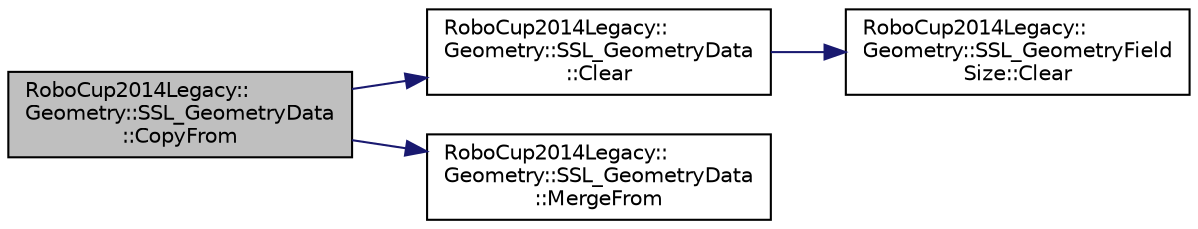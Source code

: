 digraph "RoboCup2014Legacy::Geometry::SSL_GeometryData::CopyFrom"
{
 // INTERACTIVE_SVG=YES
  edge [fontname="Helvetica",fontsize="10",labelfontname="Helvetica",labelfontsize="10"];
  node [fontname="Helvetica",fontsize="10",shape=record];
  rankdir="LR";
  Node1 [label="RoboCup2014Legacy::\lGeometry::SSL_GeometryData\l::CopyFrom",height=0.2,width=0.4,color="black", fillcolor="grey75", style="filled", fontcolor="black"];
  Node1 -> Node2 [color="midnightblue",fontsize="10",style="solid",fontname="Helvetica"];
  Node2 [label="RoboCup2014Legacy::\lGeometry::SSL_GeometryData\l::Clear",height=0.2,width=0.4,color="black", fillcolor="white", style="filled",URL="$d8/d7b/class_robo_cup2014_legacy_1_1_geometry_1_1_s_s_l___geometry_data.html#a52de19bab9aa967e323b3cbe613462f1"];
  Node2 -> Node3 [color="midnightblue",fontsize="10",style="solid",fontname="Helvetica"];
  Node3 [label="RoboCup2014Legacy::\lGeometry::SSL_GeometryField\lSize::Clear",height=0.2,width=0.4,color="black", fillcolor="white", style="filled",URL="$d5/d4b/class_robo_cup2014_legacy_1_1_geometry_1_1_s_s_l___geometry_field_size.html#afb04e0eab3d88069849d16fba387545a"];
  Node1 -> Node4 [color="midnightblue",fontsize="10",style="solid",fontname="Helvetica"];
  Node4 [label="RoboCup2014Legacy::\lGeometry::SSL_GeometryData\l::MergeFrom",height=0.2,width=0.4,color="black", fillcolor="white", style="filled",URL="$d8/d7b/class_robo_cup2014_legacy_1_1_geometry_1_1_s_s_l___geometry_data.html#ae67dd3bd54517f13422f02a8f2ad03ac"];
}
